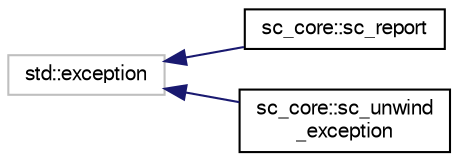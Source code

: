 digraph "Graphical Class Hierarchy"
{
  edge [fontname="FreeSans",fontsize="10",labelfontname="FreeSans",labelfontsize="10"];
  node [fontname="FreeSans",fontsize="10",shape=record];
  rankdir="LR";
  Node320 [label="std::exception",height=0.2,width=0.4,color="grey75", fillcolor="white", style="filled",tooltip="STL class. "];
  Node320 -> Node0 [dir="back",color="midnightblue",fontsize="10",style="solid",fontname="FreeSans"];
  Node0 [label="sc_core::sc_report",height=0.2,width=0.4,color="black", fillcolor="white", style="filled",URL="$a02100.html"];
  Node320 -> Node322 [dir="back",color="midnightblue",fontsize="10",style="solid",fontname="FreeSans"];
  Node322 [label="sc_core::sc_unwind\l_exception",height=0.2,width=0.4,color="black", fillcolor="white", style="filled",URL="$a01852.html"];
}
